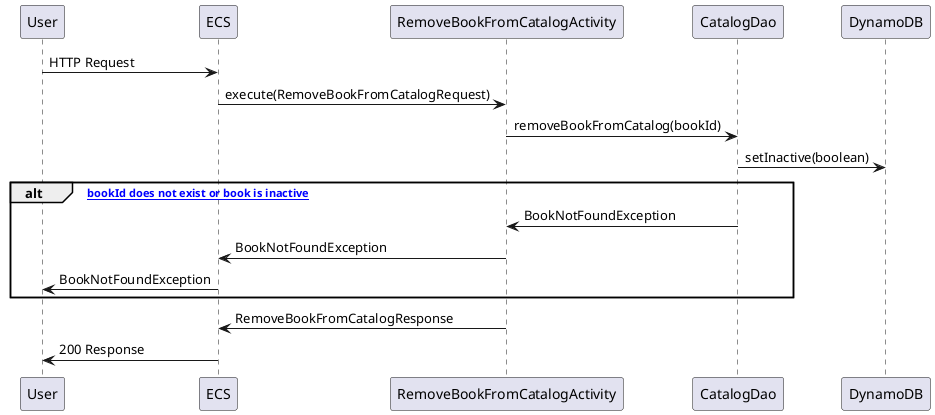 @startuml
User -> ECS: HTTP Request
ECS -> RemoveBookFromCatalogActivity: execute(RemoveBookFromCatalogRequest)
RemoveBookFromCatalogActivity -> CatalogDao: removeBookFromCatalog(bookId)
CatalogDao -> DynamoDB: setInactive(boolean)
alt [If bookId does not exist or book is inactive]
    CatalogDao -> RemoveBookFromCatalogActivity: BookNotFoundException
    RemoveBookFromCatalogActivity -> ECS: BookNotFoundException
    ECS -> User: BookNotFoundException
    end
RemoveBookFromCatalogActivity -> ECS: RemoveBookFromCatalogResponse
ECS -> User: 200 Response

@enduml